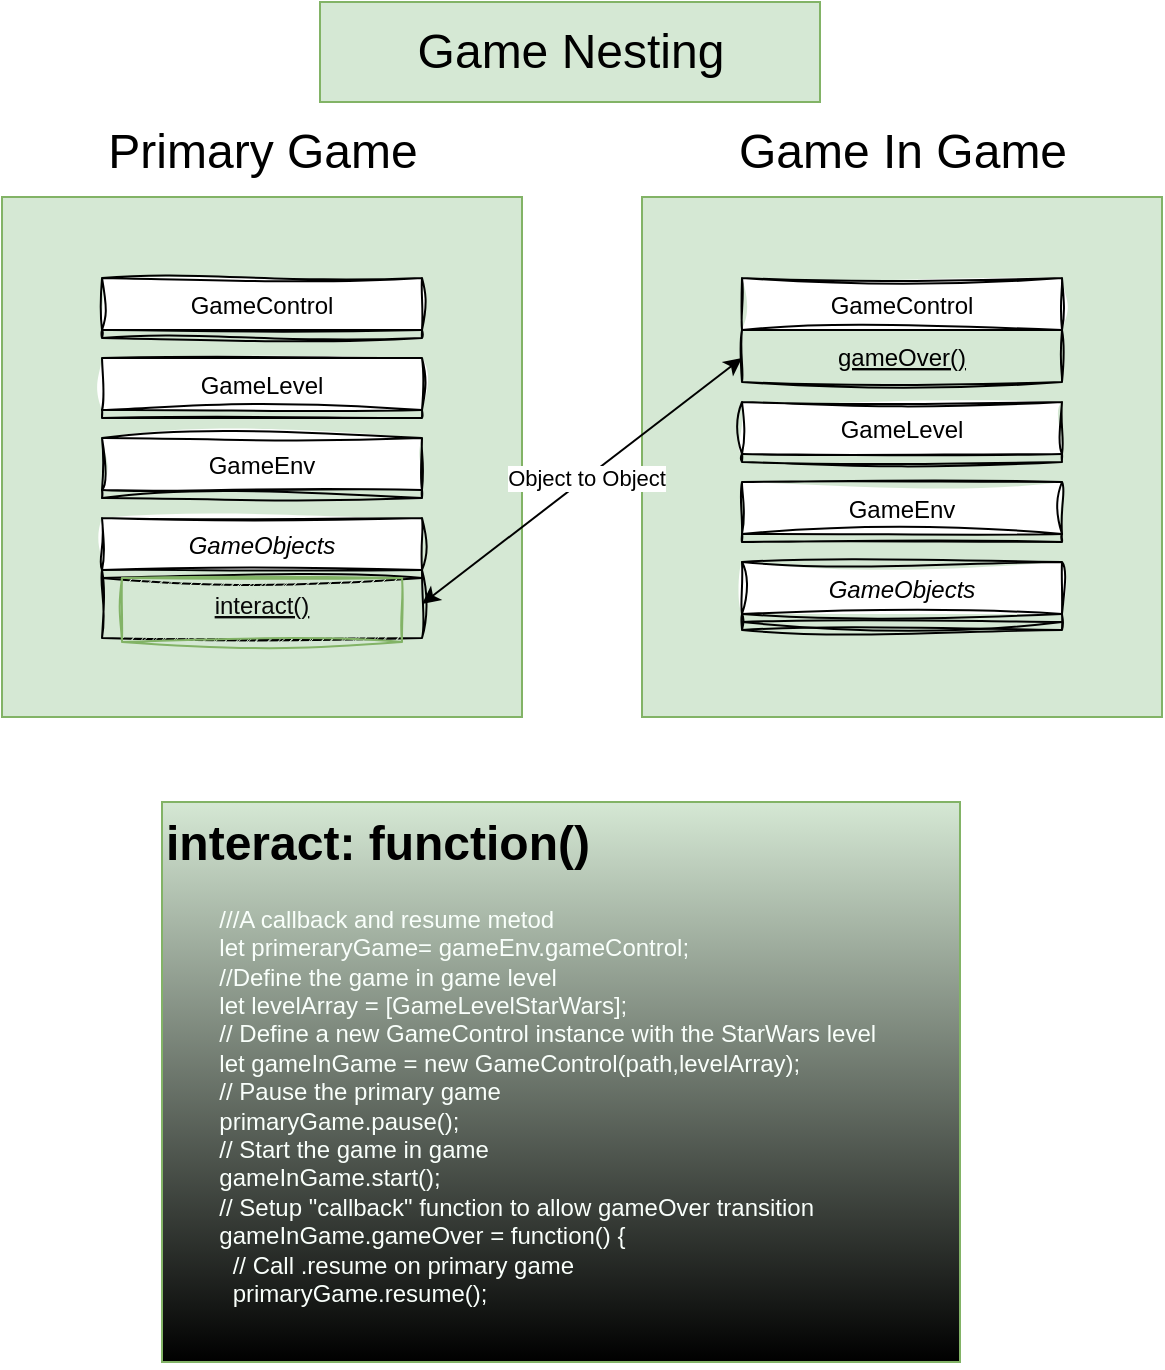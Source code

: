 <mxfile>
    <diagram id="C5RBs43oDa-KdzZeNtuy" name="Page-1">
        <mxGraphModel dx="646" dy="1862" grid="1" gridSize="10" guides="1" tooltips="1" connect="1" arrows="1" fold="1" page="1" pageScale="1" pageWidth="827" pageHeight="1169" math="0" shadow="0">
            <root>
                <mxCell id="WIyWlLk6GJQsqaUBKTNV-0"/>
                <mxCell id="WIyWlLk6GJQsqaUBKTNV-1" parent="WIyWlLk6GJQsqaUBKTNV-0"/>
                <mxCell id="100" value="" style="whiteSpace=wrap;html=1;aspect=fixed;strokeColor=#82b366;fillColor=#d5e8d4;" parent="WIyWlLk6GJQsqaUBKTNV-1" vertex="1">
                    <mxGeometry x="130" y="77.5" width="260" height="260" as="geometry"/>
                </mxCell>
                <mxCell id="zkfFHV4jXpPFQw0GAbJ--0" value="GameObjects" style="swimlane;fontStyle=2;align=center;verticalAlign=top;childLayout=stackLayout;horizontal=1;startSize=26;horizontalStack=0;resizeParent=1;resizeLast=0;collapsible=1;marginBottom=0;rounded=0;shadow=0;strokeWidth=1;sketch=1;curveFitting=1;jiggle=2;" parent="WIyWlLk6GJQsqaUBKTNV-1" vertex="1">
                    <mxGeometry x="180" y="238" width="160" height="60" as="geometry">
                        <mxRectangle x="230" y="140" width="160" height="26" as="alternateBounds"/>
                    </mxGeometry>
                </mxCell>
                <mxCell id="zkfFHV4jXpPFQw0GAbJ--4" value="" style="line;html=1;strokeWidth=1;align=left;verticalAlign=middle;spacingTop=-1;spacingLeft=3;spacingRight=3;rotatable=0;labelPosition=right;points=[];portConstraint=eastwest;sketch=1;curveFitting=1;jiggle=2;rounded=0;" parent="zkfFHV4jXpPFQw0GAbJ--0" vertex="1">
                    <mxGeometry y="26" width="160" height="8" as="geometry"/>
                </mxCell>
                <mxCell id="17" value="GameControl" style="swimlane;fontStyle=0;align=center;verticalAlign=top;childLayout=stackLayout;horizontal=1;startSize=26;horizontalStack=0;resizeParent=1;resizeLast=0;collapsible=1;marginBottom=0;rounded=0;shadow=0;strokeWidth=1;sketch=1;curveFitting=1;jiggle=2;" parent="WIyWlLk6GJQsqaUBKTNV-1" vertex="1">
                    <mxGeometry x="180" y="118" width="160" height="30" as="geometry">
                        <mxRectangle x="340" y="380" width="170" height="26" as="alternateBounds"/>
                    </mxGeometry>
                </mxCell>
                <mxCell id="87" value="&lt;font style=&quot;font-weight: normal; color: light-dark(rgb(0, 0, 0), rgb(204, 204, 204));&quot;&gt;Game Nesting&lt;/font&gt;" style="text;html=1;fontSize=24;fontStyle=1;verticalAlign=middle;align=center;labelBorderColor=none;labelBackgroundColor=none;rounded=0;fillColor=#d5e8d4;strokeColor=#82b366;" parent="WIyWlLk6GJQsqaUBKTNV-1" vertex="1">
                    <mxGeometry x="289" y="-20" width="250" height="50" as="geometry"/>
                </mxCell>
                <mxCell id="91" value="GameLevel" style="swimlane;fontStyle=0;align=center;verticalAlign=top;childLayout=stackLayout;horizontal=1;startSize=26;horizontalStack=0;resizeParent=1;resizeLast=0;collapsible=1;marginBottom=0;rounded=0;shadow=0;strokeWidth=1;sketch=1;curveFitting=1;jiggle=2;" parent="WIyWlLk6GJQsqaUBKTNV-1" vertex="1">
                    <mxGeometry x="180" y="158" width="160" height="30" as="geometry">
                        <mxRectangle x="340" y="380" width="170" height="26" as="alternateBounds"/>
                    </mxGeometry>
                </mxCell>
                <mxCell id="94" value="GameEnv" style="swimlane;fontStyle=0;align=center;verticalAlign=top;childLayout=stackLayout;horizontal=1;startSize=26;horizontalStack=0;resizeParent=1;resizeLast=0;collapsible=1;marginBottom=0;rounded=0;shadow=0;strokeWidth=1;sketch=1;curveFitting=1;jiggle=2;" parent="WIyWlLk6GJQsqaUBKTNV-1" vertex="1">
                    <mxGeometry x="180" y="198" width="160" height="30" as="geometry">
                        <mxRectangle x="340" y="380" width="170" height="26" as="alternateBounds"/>
                    </mxGeometry>
                </mxCell>
                <mxCell id="32" value="interact()" style="text;align=center;verticalAlign=top;spacingLeft=4;spacingRight=4;overflow=hidden;rotatable=0;points=[[0,0.5],[1,0.5]];portConstraint=eastwest;fontStyle=4;sketch=1;curveFitting=1;jiggle=2;rounded=0;fillColor=#d5e8d4;strokeColor=#82b366;fontColor=#080808;" parent="WIyWlLk6GJQsqaUBKTNV-1" vertex="1">
                    <mxGeometry x="190" y="268" width="140" height="32" as="geometry"/>
                </mxCell>
                <mxCell id="101" value="&lt;font style=&quot;font-weight: normal; color: light-dark(rgb(0, 0, 0), rgb(204, 204, 204));&quot;&gt;Primary Game&lt;/font&gt;" style="text;html=1;fontSize=24;fontStyle=1;verticalAlign=middle;align=center;labelBorderColor=none;labelBackgroundColor=none;rounded=0;" parent="WIyWlLk6GJQsqaUBKTNV-1" vertex="1">
                    <mxGeometry x="135" y="30" width="250" height="50" as="geometry"/>
                </mxCell>
                <mxCell id="102" value="" style="whiteSpace=wrap;html=1;aspect=fixed;strokeColor=#82b366;fillColor=#d5e8d4;" parent="WIyWlLk6GJQsqaUBKTNV-1" vertex="1">
                    <mxGeometry x="450" y="77.5" width="260" height="260" as="geometry"/>
                </mxCell>
                <mxCell id="103" value="GameObjects" style="swimlane;fontStyle=2;align=center;verticalAlign=top;childLayout=stackLayout;horizontal=1;startSize=26;horizontalStack=0;resizeParent=1;resizeLast=0;collapsible=1;marginBottom=0;rounded=0;shadow=0;strokeWidth=1;sketch=1;curveFitting=1;jiggle=2;" parent="WIyWlLk6GJQsqaUBKTNV-1" vertex="1">
                    <mxGeometry x="500" y="260" width="160" height="34" as="geometry">
                        <mxRectangle x="230" y="140" width="160" height="26" as="alternateBounds"/>
                    </mxGeometry>
                </mxCell>
                <mxCell id="104" value="" style="line;html=1;strokeWidth=1;align=left;verticalAlign=middle;spacingTop=-1;spacingLeft=3;spacingRight=3;rotatable=0;labelPosition=right;points=[];portConstraint=eastwest;sketch=1;curveFitting=1;jiggle=2;rounded=0;" parent="103" vertex="1">
                    <mxGeometry y="26" width="160" height="8" as="geometry"/>
                </mxCell>
                <mxCell id="105" value="GameControl" style="swimlane;fontStyle=0;align=center;verticalAlign=top;childLayout=stackLayout;horizontal=1;startSize=26;horizontalStack=0;resizeParent=1;resizeLast=0;collapsible=1;marginBottom=0;rounded=0;shadow=0;strokeWidth=1;sketch=1;curveFitting=1;jiggle=2;" parent="WIyWlLk6GJQsqaUBKTNV-1" vertex="1">
                    <mxGeometry x="500" y="118" width="160" height="52" as="geometry">
                        <mxRectangle x="340" y="380" width="170" height="26" as="alternateBounds"/>
                    </mxGeometry>
                </mxCell>
                <mxCell id="106" value="GameLevel" style="swimlane;fontStyle=0;align=center;verticalAlign=top;childLayout=stackLayout;horizontal=1;startSize=26;horizontalStack=0;resizeParent=1;resizeLast=0;collapsible=1;marginBottom=0;rounded=0;shadow=0;strokeWidth=1;sketch=1;curveFitting=1;jiggle=2;" parent="WIyWlLk6GJQsqaUBKTNV-1" vertex="1">
                    <mxGeometry x="500" y="180" width="160" height="30" as="geometry">
                        <mxRectangle x="340" y="380" width="170" height="26" as="alternateBounds"/>
                    </mxGeometry>
                </mxCell>
                <mxCell id="107" value="GameEnv" style="swimlane;fontStyle=0;align=center;verticalAlign=top;childLayout=stackLayout;horizontal=1;startSize=26;horizontalStack=0;resizeParent=1;resizeLast=0;collapsible=1;marginBottom=0;rounded=0;shadow=0;strokeWidth=1;sketch=1;curveFitting=1;jiggle=2;" parent="WIyWlLk6GJQsqaUBKTNV-1" vertex="1">
                    <mxGeometry x="500" y="220" width="160" height="30" as="geometry">
                        <mxRectangle x="340" y="380" width="170" height="26" as="alternateBounds"/>
                    </mxGeometry>
                </mxCell>
                <mxCell id="108" value="&lt;font style=&quot;font-weight: normal; color: light-dark(rgb(0, 0, 0), rgb(204, 204, 204));&quot;&gt;Game In Game&lt;/font&gt;" style="text;html=1;fontSize=24;fontStyle=1;verticalAlign=middle;align=center;labelBorderColor=none;labelBackgroundColor=none;rounded=0;" parent="WIyWlLk6GJQsqaUBKTNV-1" vertex="1">
                    <mxGeometry x="455" y="30" width="250" height="50" as="geometry"/>
                </mxCell>
                <mxCell id="113" value="gameOver()" style="text;align=center;verticalAlign=top;spacingLeft=4;spacingRight=4;overflow=hidden;rotatable=0;points=[[0,0.5],[1,0.5]];portConstraint=eastwest;fontStyle=4;sketch=1;curveFitting=1;jiggle=2;rounded=0;fontColor=light-dark(#000000,#E6E6E6);" vertex="1" parent="WIyWlLk6GJQsqaUBKTNV-1">
                    <mxGeometry x="510" y="144" width="140" height="26" as="geometry"/>
                </mxCell>
                <mxCell id="114" value="&lt;h1 style=&quot;margin-top: 0px;&quot;&gt;interact: function()&lt;/h1&gt;&lt;div&gt;&lt;div&gt;&lt;font style=&quot;color: rgb(249, 255, 251);&quot;&gt;&lt;span style=&quot;background-color: transparent;&quot;&gt;&amp;nbsp; &amp;nbsp; &amp;nbsp; &amp;nbsp; ///A callback and resume metod&lt;/span&gt;&lt;/font&gt;&lt;/div&gt;&lt;div&gt;&lt;font style=&quot;color: rgb(249, 255, 251);&quot;&gt;&amp;nbsp; &amp;nbsp; &amp;nbsp; &amp;nbsp; let primeraryGame= gameEnv.gameControl;&lt;/font&gt;&lt;/div&gt;&lt;div&gt;&lt;font style=&quot;color: rgb(249, 255, 251);&quot;&gt;&lt;span style=&quot;white-space: pre;&quot;&gt;&#x9;&lt;/span&gt;//Define the game in game level&lt;/font&gt;&lt;/div&gt;&lt;div&gt;&lt;font style=&quot;color: rgb(249, 255, 251);&quot;&gt;&amp;nbsp; &amp;nbsp; &amp;nbsp; &amp;nbsp; let levelArray = [GameLevelStarWars];&lt;/font&gt;&lt;/div&gt;&lt;div&gt;&lt;font style=&quot;color: rgb(249, 255, 251);&quot;&gt;&amp;nbsp; &amp;nbsp; &amp;nbsp; &amp;nbsp; // Define a new GameControl instance with the StarWars level&lt;/font&gt;&lt;/div&gt;&lt;div&gt;&lt;font style=&quot;color: rgb(249, 255, 251);&quot;&gt;&amp;nbsp; &amp;nbsp; &amp;nbsp; &amp;nbsp; let gameInGame = new GameControl(path,levelArray);&lt;/font&gt;&lt;/div&gt;&lt;div&gt;&lt;font style=&quot;color: rgb(249, 255, 251);&quot;&gt;&amp;nbsp; &amp;nbsp; &amp;nbsp; &amp;nbsp; // Pause the primary game&amp;nbsp;&lt;/font&gt;&lt;/div&gt;&lt;div&gt;&lt;font style=&quot;color: rgb(249, 255, 251);&quot;&gt;&amp;nbsp; &amp;nbsp; &amp;nbsp; &amp;nbsp; primaryGame.pause();&lt;/font&gt;&lt;/div&gt;&lt;div&gt;&lt;font style=&quot;color: rgb(249, 255, 251);&quot;&gt;&amp;nbsp; &amp;nbsp; &amp;nbsp; &amp;nbsp; // Start the game in game&lt;/font&gt;&lt;/div&gt;&lt;div&gt;&lt;font style=&quot;color: rgb(249, 255, 251);&quot;&gt;&amp;nbsp; &amp;nbsp; &amp;nbsp; &amp;nbsp; gameInGame.start();&lt;/font&gt;&lt;/div&gt;&lt;div&gt;&lt;font style=&quot;color: rgb(249, 255, 251);&quot;&gt;&amp;nbsp; &amp;nbsp; &amp;nbsp; &amp;nbsp; // Setup &quot;callback&quot; function to allow gameOver transition&lt;/font&gt;&lt;/div&gt;&lt;div&gt;&lt;font style=&quot;color: rgb(249, 255, 251);&quot;&gt;&amp;nbsp; &amp;nbsp; &amp;nbsp; &amp;nbsp; gameInGame.gameOver = function() {&lt;/font&gt;&lt;/div&gt;&lt;div&gt;&lt;font style=&quot;color: rgb(249, 255, 251);&quot;&gt;&amp;nbsp; &amp;nbsp; &amp;nbsp; &amp;nbsp; &amp;nbsp; // Call .resume on primary game&lt;/font&gt;&lt;/div&gt;&lt;div&gt;&lt;font style=&quot;color: rgb(249, 255, 251);&quot;&gt;&amp;nbsp; &amp;nbsp; &amp;nbsp; &amp;nbsp; &amp;nbsp; primaryGame.resume();&lt;/font&gt;&lt;/div&gt;&lt;/div&gt;&lt;div&gt;&lt;br&gt;&lt;/div&gt;" style="text;html=1;whiteSpace=wrap;overflow=hidden;rounded=0;fillColor=#d5e8d4;strokeColor=#82b366;gradientColor=default;" vertex="1" parent="WIyWlLk6GJQsqaUBKTNV-1">
                    <mxGeometry x="210" y="380" width="399" height="280" as="geometry"/>
                </mxCell>
                <mxCell id="116" value="" style="endArrow=classic;startArrow=classic;html=1;entryX=0;entryY=0.75;entryDx=0;entryDy=0;" edge="1" parent="WIyWlLk6GJQsqaUBKTNV-1">
                    <mxGeometry width="50" height="50" relative="1" as="geometry">
                        <mxPoint x="340" y="281" as="sourcePoint"/>
                        <mxPoint x="500" y="158" as="targetPoint"/>
                    </mxGeometry>
                </mxCell>
                <mxCell id="117" value="Object to Object" style="edgeLabel;html=1;align=center;verticalAlign=middle;resizable=0;points=[];" vertex="1" connectable="0" parent="116">
                    <mxGeometry x="0.025" relative="1" as="geometry">
                        <mxPoint as="offset"/>
                    </mxGeometry>
                </mxCell>
            </root>
        </mxGraphModel>
    </diagram>
</mxfile>